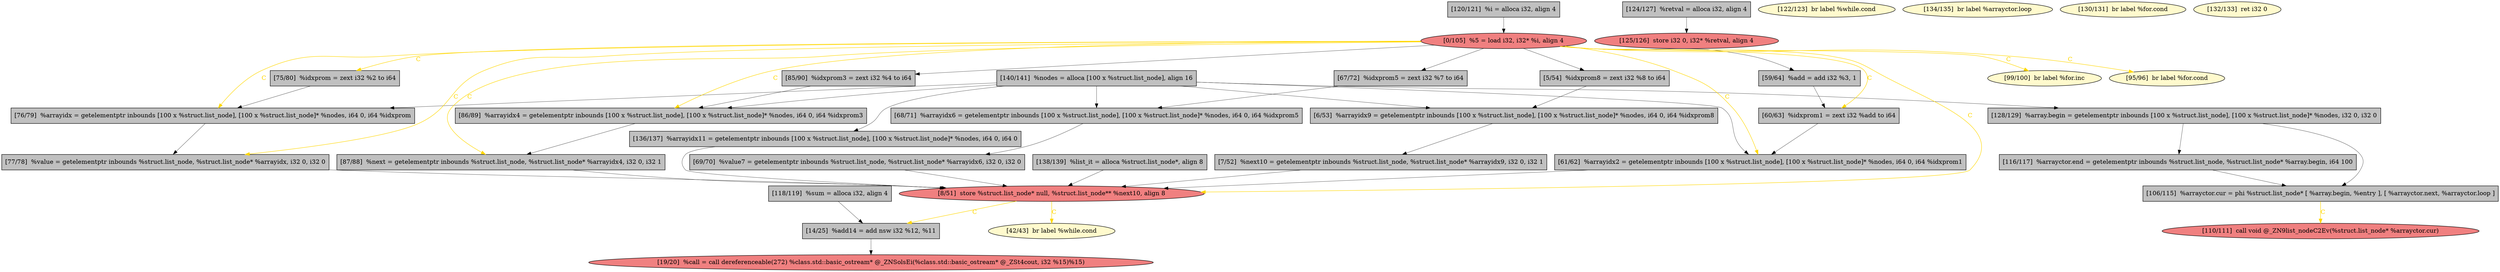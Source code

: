 
digraph G {


node193 [fillcolor=lightcoral,label="[19/20]  %call = call dereferenceable(272) %class.std::basic_ostream* @_ZNSolsEi(%class.std::basic_ostream* @_ZSt4cout, i32 %15)%15)",shape=ellipse,style=filled ]
node169 [fillcolor=grey,label="[106/115]  %arrayctor.cur = phi %struct.list_node* [ %array.begin, %entry ], [ %arrayctor.next, %arrayctor.loop ]",shape=rectangle,style=filled ]
node165 [fillcolor=grey,label="[59/64]  %add = add i32 %3, 1",shape=rectangle,style=filled ]
node168 [fillcolor=grey,label="[87/88]  %next = getelementptr inbounds %struct.list_node, %struct.list_node* %arrayidx4, i32 0, i32 1",shape=rectangle,style=filled ]
node167 [fillcolor=grey,label="[124/127]  %retval = alloca i32, align 4",shape=rectangle,style=filled ]
node170 [fillcolor=lightcoral,label="[110/111]  call void @_ZN9list_nodeC2Ev(%struct.list_node* %arrayctor.cur)",shape=ellipse,style=filled ]
node163 [fillcolor=grey,label="[120/121]  %i = alloca i32, align 4",shape=rectangle,style=filled ]
node182 [fillcolor=grey,label="[86/89]  %arrayidx4 = getelementptr inbounds [100 x %struct.list_node], [100 x %struct.list_node]* %nodes, i64 0, i64 %idxprom3",shape=rectangle,style=filled ]
node172 [fillcolor=grey,label="[85/90]  %idxprom3 = zext i32 %4 to i64",shape=rectangle,style=filled ]
node160 [fillcolor=lemonchiffon,label="[122/123]  br label %while.cond",shape=ellipse,style=filled ]
node180 [fillcolor=grey,label="[69/70]  %value7 = getelementptr inbounds %struct.list_node, %struct.list_node* %arrayidx6, i32 0, i32 0",shape=rectangle,style=filled ]
node192 [fillcolor=grey,label="[5/54]  %idxprom8 = zext i32 %8 to i64",shape=rectangle,style=filled ]
node166 [fillcolor=grey,label="[128/129]  %array.begin = getelementptr inbounds [100 x %struct.list_node], [100 x %struct.list_node]* %nodes, i32 0, i32 0",shape=rectangle,style=filled ]
node164 [fillcolor=grey,label="[116/117]  %arrayctor.end = getelementptr inbounds %struct.list_node, %struct.list_node* %array.begin, i64 100",shape=rectangle,style=filled ]
node174 [fillcolor=grey,label="[6/53]  %arrayidx9 = getelementptr inbounds [100 x %struct.list_node], [100 x %struct.list_node]* %nodes, i64 0, i64 %idxprom8",shape=rectangle,style=filled ]
node187 [fillcolor=grey,label="[67/72]  %idxprom5 = zext i32 %7 to i64",shape=rectangle,style=filled ]
node157 [fillcolor=lemonchiffon,label="[134/135]  br label %arrayctor.loop",shape=ellipse,style=filled ]
node186 [fillcolor=grey,label="[77/78]  %value = getelementptr inbounds %struct.list_node, %struct.list_node* %arrayidx, i32 0, i32 0",shape=rectangle,style=filled ]
node158 [fillcolor=grey,label="[136/137]  %arrayidx11 = getelementptr inbounds [100 x %struct.list_node], [100 x %struct.list_node]* %nodes, i64 0, i64 0",shape=rectangle,style=filled ]
node171 [fillcolor=grey,label="[118/119]  %sum = alloca i32, align 4",shape=rectangle,style=filled ]
node161 [fillcolor=lightcoral,label="[125/126]  store i32 0, i32* %retval, align 4",shape=ellipse,style=filled ]
node191 [fillcolor=grey,label="[60/63]  %idxprom1 = zext i32 %add to i64",shape=rectangle,style=filled ]
node162 [fillcolor=grey,label="[140/141]  %nodes = alloca [100 x %struct.list_node], align 16",shape=rectangle,style=filled ]
node173 [fillcolor=lemonchiffon,label="[130/131]  br label %for.cond",shape=ellipse,style=filled ]
node175 [fillcolor=lemonchiffon,label="[132/133]  ret i32 0",shape=ellipse,style=filled ]
node176 [fillcolor=lemonchiffon,label="[99/100]  br label %for.inc",shape=ellipse,style=filled ]
node183 [fillcolor=grey,label="[7/52]  %next10 = getelementptr inbounds %struct.list_node, %struct.list_node* %arrayidx9, i32 0, i32 1",shape=rectangle,style=filled ]
node184 [fillcolor=grey,label="[14/25]  %add14 = add nsw i32 %12, %11",shape=rectangle,style=filled ]
node177 [fillcolor=lemonchiffon,label="[95/96]  br label %for.cond",shape=ellipse,style=filled ]
node178 [fillcolor=grey,label="[75/80]  %idxprom = zext i32 %2 to i64",shape=rectangle,style=filled ]
node179 [fillcolor=grey,label="[61/62]  %arrayidx2 = getelementptr inbounds [100 x %struct.list_node], [100 x %struct.list_node]* %nodes, i64 0, i64 %idxprom1",shape=rectangle,style=filled ]
node181 [fillcolor=lightcoral,label="[8/51]  store %struct.list_node* null, %struct.list_node** %next10, align 8",shape=ellipse,style=filled ]
node185 [fillcolor=grey,label="[76/79]  %arrayidx = getelementptr inbounds [100 x %struct.list_node], [100 x %struct.list_node]* %nodes, i64 0, i64 %idxprom",shape=rectangle,style=filled ]
node188 [fillcolor=grey,label="[138/139]  %list_it = alloca %struct.list_node*, align 8",shape=rectangle,style=filled ]
node189 [fillcolor=grey,label="[68/71]  %arrayidx6 = getelementptr inbounds [100 x %struct.list_node], [100 x %struct.list_node]* %nodes, i64 0, i64 %idxprom5",shape=rectangle,style=filled ]
node159 [fillcolor=lightcoral,label="[0/105]  %5 = load i32, i32* %i, align 4",shape=ellipse,style=filled ]
node190 [fillcolor=lemonchiffon,label="[42/43]  br label %while.cond",shape=ellipse,style=filled ]

node159->node179 [style=solid,color=gold,label="C",penwidth=1.0,fontcolor=gold ]
node159->node186 [style=solid,color=gold,label="C",penwidth=1.0,fontcolor=gold ]
node192->node174 [style=solid,color=black,label="",penwidth=0.5,fontcolor=black ]
node162->node179 [style=solid,color=black,label="",penwidth=0.5,fontcolor=black ]
node174->node183 [style=solid,color=black,label="",penwidth=0.5,fontcolor=black ]
node159->node165 [style=solid,color=black,label="",penwidth=0.5,fontcolor=black ]
node178->node185 [style=solid,color=black,label="",penwidth=0.5,fontcolor=black ]
node191->node179 [style=solid,color=black,label="",penwidth=0.5,fontcolor=black ]
node166->node169 [style=solid,color=black,label="",penwidth=0.5,fontcolor=black ]
node162->node166 [style=solid,color=black,label="",penwidth=0.5,fontcolor=black ]
node159->node177 [style=solid,color=gold,label="C",penwidth=1.0,fontcolor=gold ]
node159->node191 [style=solid,color=gold,label="C",penwidth=1.0,fontcolor=gold ]
node166->node164 [style=solid,color=black,label="",penwidth=0.5,fontcolor=black ]
node162->node189 [style=solid,color=black,label="",penwidth=0.5,fontcolor=black ]
node181->node184 [style=solid,color=gold,label="C",penwidth=1.0,fontcolor=gold ]
node189->node180 [style=solid,color=black,label="",penwidth=0.5,fontcolor=black ]
node159->node181 [style=solid,color=gold,label="C",penwidth=1.0,fontcolor=gold ]
node171->node184 [style=solid,color=black,label="",penwidth=0.5,fontcolor=black ]
node159->node185 [style=solid,color=gold,label="C",penwidth=1.0,fontcolor=gold ]
node159->node178 [style=solid,color=gold,label="C",penwidth=1.0,fontcolor=gold ]
node168->node181 [style=solid,color=black,label="",penwidth=0.5,fontcolor=black ]
node169->node170 [style=solid,color=gold,label="C",penwidth=1.0,fontcolor=gold ]
node184->node193 [style=solid,color=black,label="",penwidth=0.5,fontcolor=black ]
node159->node168 [style=solid,color=gold,label="C",penwidth=1.0,fontcolor=gold ]
node187->node189 [style=solid,color=black,label="",penwidth=0.5,fontcolor=black ]
node167->node161 [style=solid,color=black,label="",penwidth=0.5,fontcolor=black ]
node162->node182 [style=solid,color=black,label="",penwidth=0.5,fontcolor=black ]
node159->node176 [style=solid,color=gold,label="C",penwidth=1.0,fontcolor=gold ]
node185->node186 [style=solid,color=black,label="",penwidth=0.5,fontcolor=black ]
node183->node181 [style=solid,color=black,label="",penwidth=0.5,fontcolor=black ]
node181->node190 [style=solid,color=gold,label="C",penwidth=1.0,fontcolor=gold ]
node186->node181 [style=solid,color=black,label="",penwidth=0.5,fontcolor=black ]
node188->node181 [style=solid,color=black,label="",penwidth=0.5,fontcolor=black ]
node179->node181 [style=solid,color=black,label="",penwidth=0.5,fontcolor=black ]
node163->node159 [style=solid,color=black,label="",penwidth=0.5,fontcolor=black ]
node162->node158 [style=solid,color=black,label="",penwidth=0.5,fontcolor=black ]
node182->node168 [style=solid,color=black,label="",penwidth=0.5,fontcolor=black ]
node180->node181 [style=solid,color=black,label="",penwidth=0.5,fontcolor=black ]
node165->node191 [style=solid,color=black,label="",penwidth=0.5,fontcolor=black ]
node159->node192 [style=solid,color=black,label="",penwidth=0.5,fontcolor=black ]
node172->node182 [style=solid,color=black,label="",penwidth=0.5,fontcolor=black ]
node162->node185 [style=solid,color=black,label="",penwidth=0.5,fontcolor=black ]
node159->node182 [style=solid,color=gold,label="C",penwidth=1.0,fontcolor=gold ]
node162->node174 [style=solid,color=black,label="",penwidth=0.5,fontcolor=black ]
node159->node172 [style=solid,color=black,label="",penwidth=0.5,fontcolor=black ]
node158->node181 [style=solid,color=black,label="",penwidth=0.5,fontcolor=black ]
node159->node187 [style=solid,color=black,label="",penwidth=0.5,fontcolor=black ]
node164->node169 [style=solid,color=black,label="",penwidth=0.5,fontcolor=black ]


}
